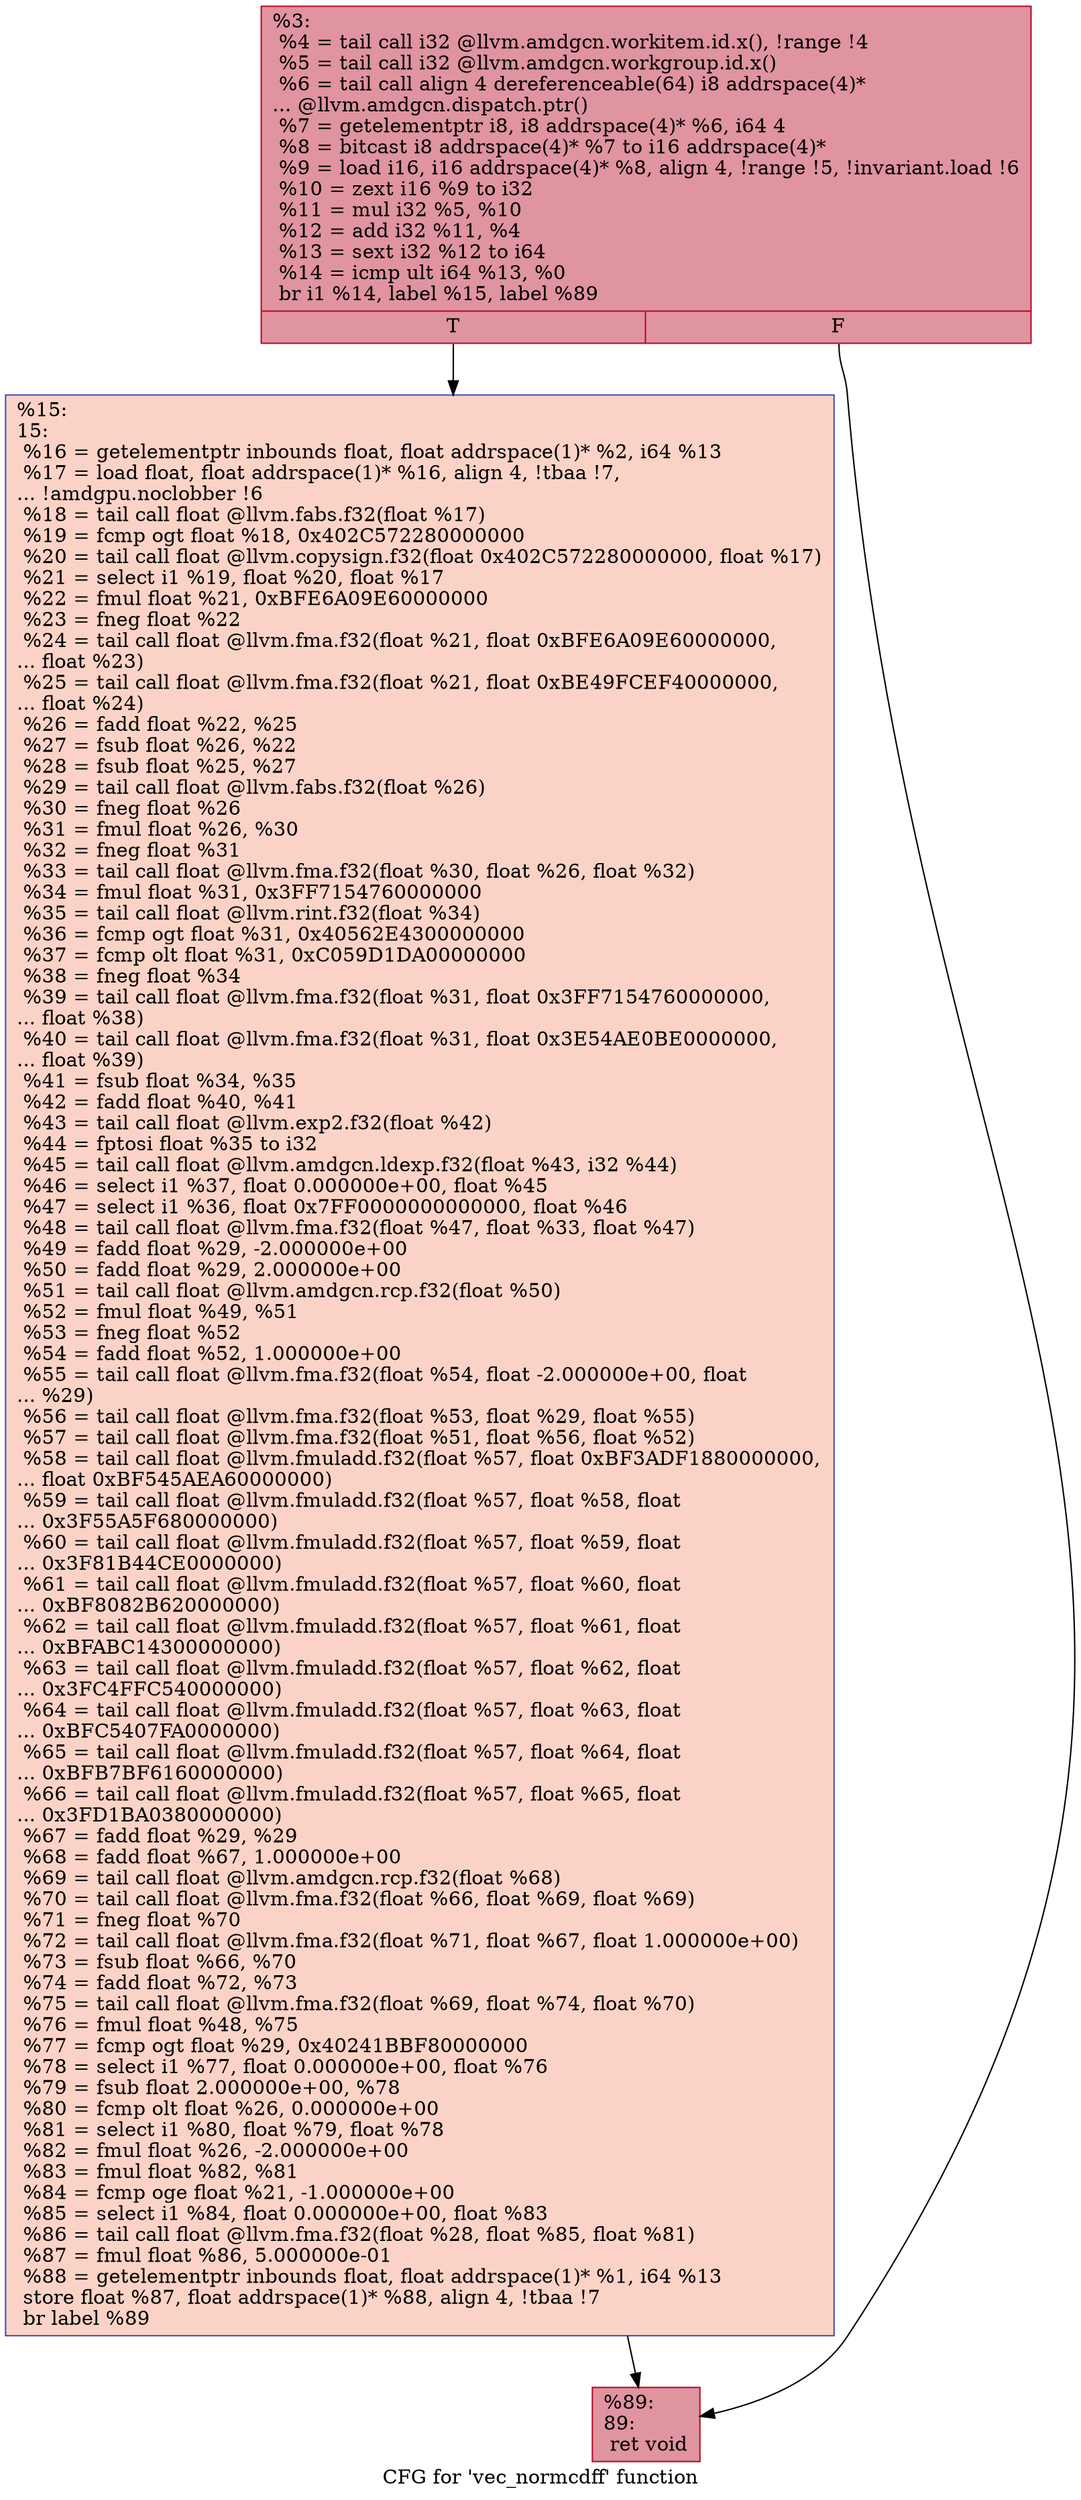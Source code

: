 digraph "CFG for 'vec_normcdff' function" {
	label="CFG for 'vec_normcdff' function";

	Node0x48fd330 [shape=record,color="#b70d28ff", style=filled, fillcolor="#b70d2870",label="{%3:\l  %4 = tail call i32 @llvm.amdgcn.workitem.id.x(), !range !4\l  %5 = tail call i32 @llvm.amdgcn.workgroup.id.x()\l  %6 = tail call align 4 dereferenceable(64) i8 addrspace(4)*\l... @llvm.amdgcn.dispatch.ptr()\l  %7 = getelementptr i8, i8 addrspace(4)* %6, i64 4\l  %8 = bitcast i8 addrspace(4)* %7 to i16 addrspace(4)*\l  %9 = load i16, i16 addrspace(4)* %8, align 4, !range !5, !invariant.load !6\l  %10 = zext i16 %9 to i32\l  %11 = mul i32 %5, %10\l  %12 = add i32 %11, %4\l  %13 = sext i32 %12 to i64\l  %14 = icmp ult i64 %13, %0\l  br i1 %14, label %15, label %89\l|{<s0>T|<s1>F}}"];
	Node0x48fd330:s0 -> Node0x48fe0d0;
	Node0x48fd330:s1 -> Node0x48ff340;
	Node0x48fe0d0 [shape=record,color="#3d50c3ff", style=filled, fillcolor="#f59c7d70",label="{%15:\l15:                                               \l  %16 = getelementptr inbounds float, float addrspace(1)* %2, i64 %13\l  %17 = load float, float addrspace(1)* %16, align 4, !tbaa !7,\l... !amdgpu.noclobber !6\l  %18 = tail call float @llvm.fabs.f32(float %17)\l  %19 = fcmp ogt float %18, 0x402C572280000000\l  %20 = tail call float @llvm.copysign.f32(float 0x402C572280000000, float %17)\l  %21 = select i1 %19, float %20, float %17\l  %22 = fmul float %21, 0xBFE6A09E60000000\l  %23 = fneg float %22\l  %24 = tail call float @llvm.fma.f32(float %21, float 0xBFE6A09E60000000,\l... float %23)\l  %25 = tail call float @llvm.fma.f32(float %21, float 0xBE49FCEF40000000,\l... float %24)\l  %26 = fadd float %22, %25\l  %27 = fsub float %26, %22\l  %28 = fsub float %25, %27\l  %29 = tail call float @llvm.fabs.f32(float %26)\l  %30 = fneg float %26\l  %31 = fmul float %26, %30\l  %32 = fneg float %31\l  %33 = tail call float @llvm.fma.f32(float %30, float %26, float %32)\l  %34 = fmul float %31, 0x3FF7154760000000\l  %35 = tail call float @llvm.rint.f32(float %34)\l  %36 = fcmp ogt float %31, 0x40562E4300000000\l  %37 = fcmp olt float %31, 0xC059D1DA00000000\l  %38 = fneg float %34\l  %39 = tail call float @llvm.fma.f32(float %31, float 0x3FF7154760000000,\l... float %38)\l  %40 = tail call float @llvm.fma.f32(float %31, float 0x3E54AE0BE0000000,\l... float %39)\l  %41 = fsub float %34, %35\l  %42 = fadd float %40, %41\l  %43 = tail call float @llvm.exp2.f32(float %42)\l  %44 = fptosi float %35 to i32\l  %45 = tail call float @llvm.amdgcn.ldexp.f32(float %43, i32 %44)\l  %46 = select i1 %37, float 0.000000e+00, float %45\l  %47 = select i1 %36, float 0x7FF0000000000000, float %46\l  %48 = tail call float @llvm.fma.f32(float %47, float %33, float %47)\l  %49 = fadd float %29, -2.000000e+00\l  %50 = fadd float %29, 2.000000e+00\l  %51 = tail call float @llvm.amdgcn.rcp.f32(float %50)\l  %52 = fmul float %49, %51\l  %53 = fneg float %52\l  %54 = fadd float %52, 1.000000e+00\l  %55 = tail call float @llvm.fma.f32(float %54, float -2.000000e+00, float\l... %29)\l  %56 = tail call float @llvm.fma.f32(float %53, float %29, float %55)\l  %57 = tail call float @llvm.fma.f32(float %51, float %56, float %52)\l  %58 = tail call float @llvm.fmuladd.f32(float %57, float 0xBF3ADF1880000000,\l... float 0xBF545AEA60000000)\l  %59 = tail call float @llvm.fmuladd.f32(float %57, float %58, float\l... 0x3F55A5F680000000)\l  %60 = tail call float @llvm.fmuladd.f32(float %57, float %59, float\l... 0x3F81B44CE0000000)\l  %61 = tail call float @llvm.fmuladd.f32(float %57, float %60, float\l... 0xBF8082B620000000)\l  %62 = tail call float @llvm.fmuladd.f32(float %57, float %61, float\l... 0xBFABC14300000000)\l  %63 = tail call float @llvm.fmuladd.f32(float %57, float %62, float\l... 0x3FC4FFC540000000)\l  %64 = tail call float @llvm.fmuladd.f32(float %57, float %63, float\l... 0xBFC5407FA0000000)\l  %65 = tail call float @llvm.fmuladd.f32(float %57, float %64, float\l... 0xBFB7BF6160000000)\l  %66 = tail call float @llvm.fmuladd.f32(float %57, float %65, float\l... 0x3FD1BA0380000000)\l  %67 = fadd float %29, %29\l  %68 = fadd float %67, 1.000000e+00\l  %69 = tail call float @llvm.amdgcn.rcp.f32(float %68)\l  %70 = tail call float @llvm.fma.f32(float %66, float %69, float %69)\l  %71 = fneg float %70\l  %72 = tail call float @llvm.fma.f32(float %71, float %67, float 1.000000e+00)\l  %73 = fsub float %66, %70\l  %74 = fadd float %72, %73\l  %75 = tail call float @llvm.fma.f32(float %69, float %74, float %70)\l  %76 = fmul float %48, %75\l  %77 = fcmp ogt float %29, 0x40241BBF80000000\l  %78 = select i1 %77, float 0.000000e+00, float %76\l  %79 = fsub float 2.000000e+00, %78\l  %80 = fcmp olt float %26, 0.000000e+00\l  %81 = select i1 %80, float %79, float %78\l  %82 = fmul float %26, -2.000000e+00\l  %83 = fmul float %82, %81\l  %84 = fcmp oge float %21, -1.000000e+00\l  %85 = select i1 %84, float 0.000000e+00, float %83\l  %86 = tail call float @llvm.fma.f32(float %28, float %85, float %81)\l  %87 = fmul float %86, 5.000000e-01\l  %88 = getelementptr inbounds float, float addrspace(1)* %1, i64 %13\l  store float %87, float addrspace(1)* %88, align 4, !tbaa !7\l  br label %89\l}"];
	Node0x48fe0d0 -> Node0x48ff340;
	Node0x48ff340 [shape=record,color="#b70d28ff", style=filled, fillcolor="#b70d2870",label="{%89:\l89:                                               \l  ret void\l}"];
}
